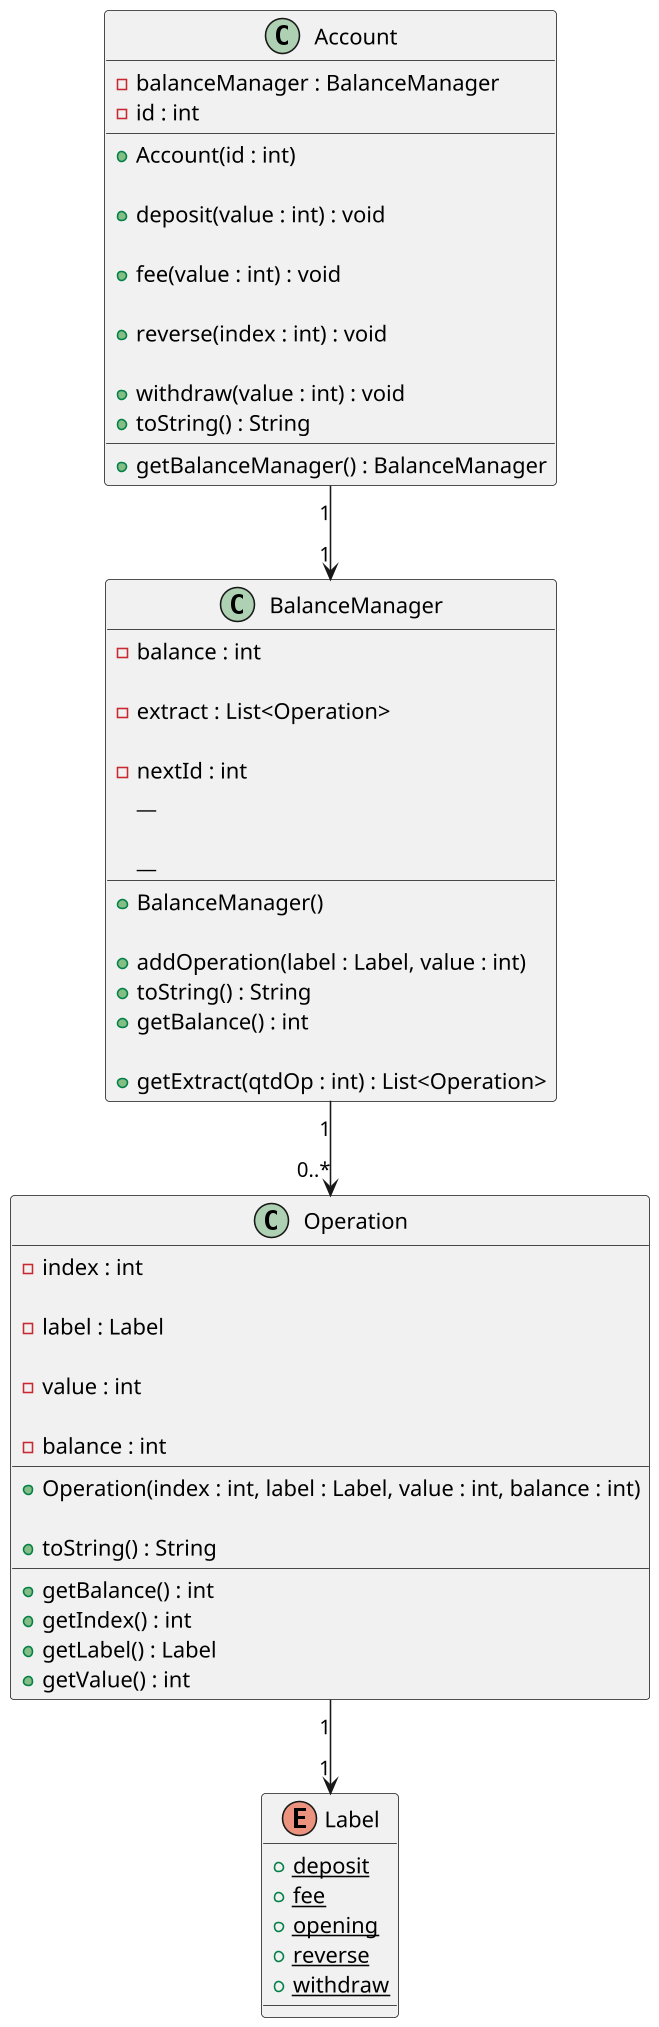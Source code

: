 '--
@startuml

skinparam defaultFontName Hasklig
skinparam dpi 150

'==
class Account {
  - balanceManager : BalanceManager
  - id : int
  __
  + Account(id : int)

  ' adiciona valor à conta
  + deposit(value : int) : void

  ' retira o dinheiro, mesmo que o balance fique negativo
  + fee(value : int) : void

  ' se o índice for válido e representar uma operação de tarifa
  ' adicione o mesmo valor tarifado, mas com label de reverse(extorno)
  + reverse(index : int) : void

  ' só realiza a operação se houver dinheiro suficiente na conta
  + withdraw(value : int) : void
  + toString() : String
  __
  ' em c++, retorne a referencia
  + getBalanceManager() : BalanceManager
}

' nessa classe são efetivadas e registradas as alterações no saldo
class BalanceManager {

  ' saldo do cliente
  - balance : int 

  ' extrato
  - extract : List<Operation>
  
  ' id da próxima operação
  - nextId : int
  __
  + BalanceManager()

  ' adiciona value ao balance
  ' crie operação e adicione ao vetor de operações
  ' incrementa o nextId
  + addOperation(label : Label, value : int)
  + toString() : String
  __
  + getBalance() : int

  ' se qtdOp for 0, valor default, retornar todo o extrato
  + getExtract(qtdOp : int) : List<Operation>
}
'
' essa enumeração guarda possíveis labels para as operações
enum Label {
  + deposit {static}
  + fee {static}
  + opening {static}
  + reverse {static}
  + withdraw {static}
}
'
' operação guarda os dados de uma única operação
class Operation {
  - index : int

  - label : Label

  ' valor em negativo se estiver diminuindo o saldo
  - value : int

  ' saldo residual apos operação
  - balance : int
  __
  + Operation(index : int, label : Label, value : int, balance : int)

  + toString() : String
  __
  + getBalance() : int
  + getIndex() : int
  + getLabel() : Label
  + getValue() : int
}

'--
Account "1" -->  "1" BalanceManager
BalanceManager "1" -->  "0..*" Operation
Operation "1" -->  "1" Label
@enduml